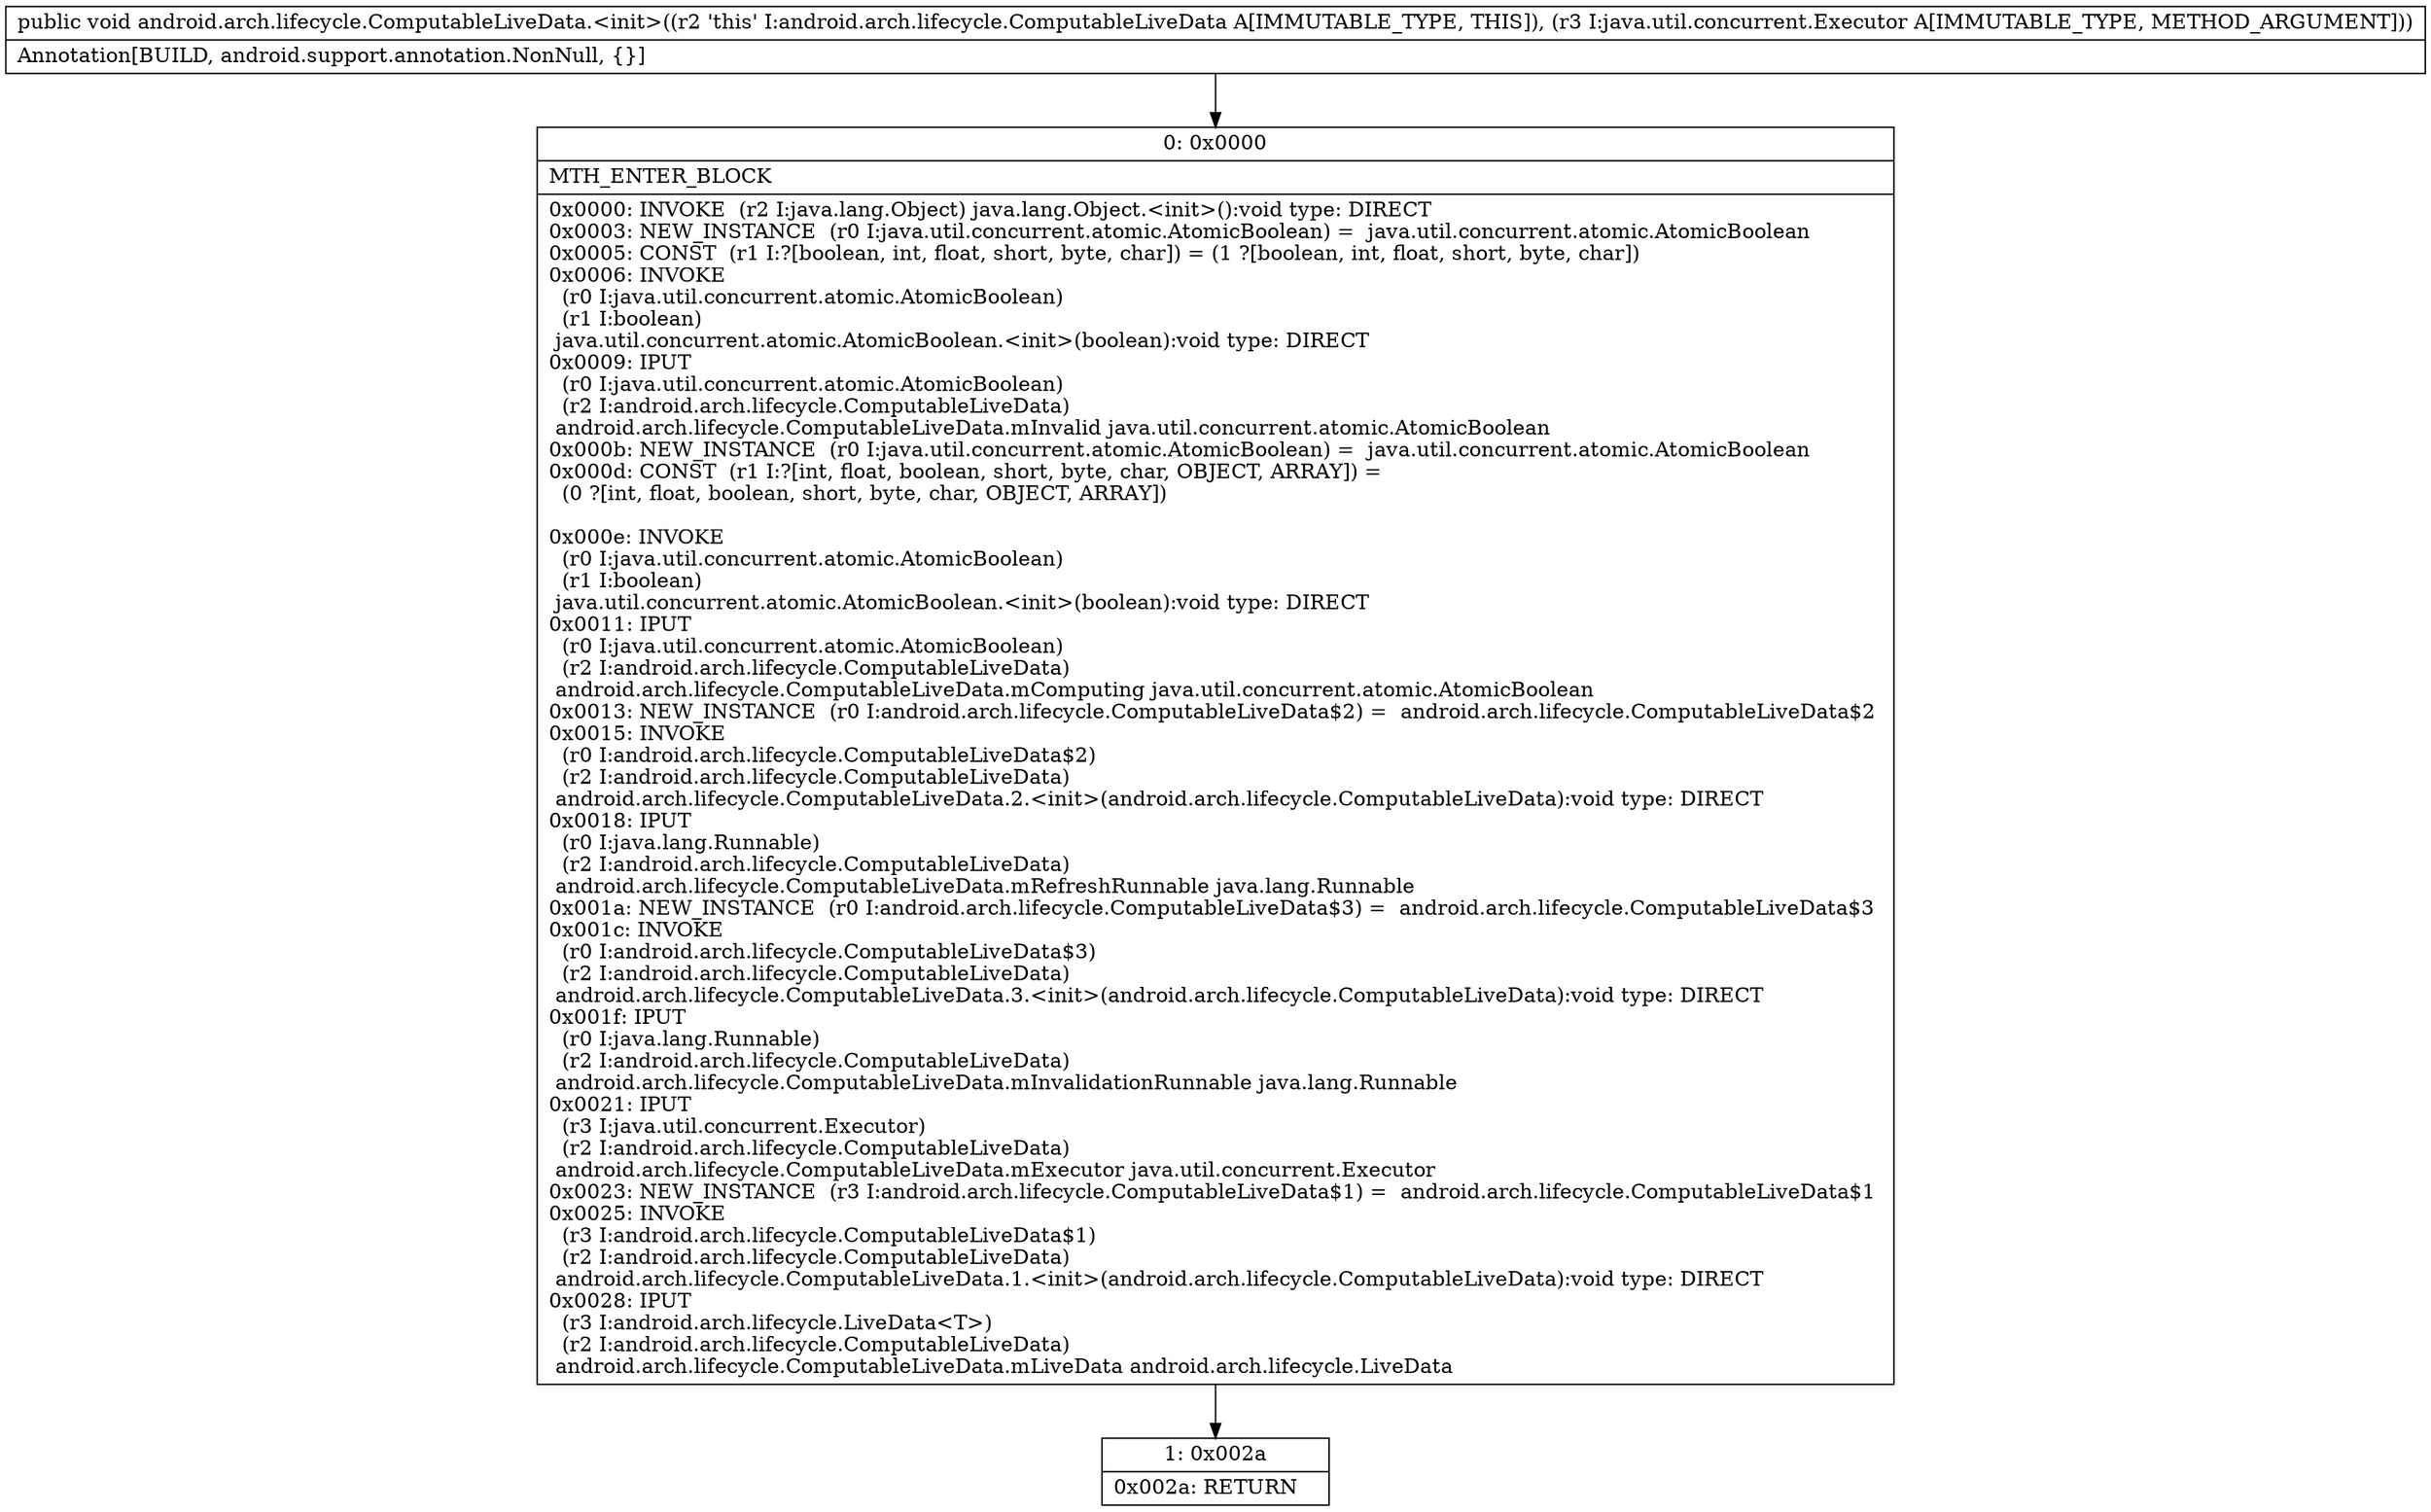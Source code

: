 digraph "CFG forandroid.arch.lifecycle.ComputableLiveData.\<init\>(Ljava\/util\/concurrent\/Executor;)V" {
Node_0 [shape=record,label="{0\:\ 0x0000|MTH_ENTER_BLOCK\l|0x0000: INVOKE  (r2 I:java.lang.Object) java.lang.Object.\<init\>():void type: DIRECT \l0x0003: NEW_INSTANCE  (r0 I:java.util.concurrent.atomic.AtomicBoolean) =  java.util.concurrent.atomic.AtomicBoolean \l0x0005: CONST  (r1 I:?[boolean, int, float, short, byte, char]) = (1 ?[boolean, int, float, short, byte, char]) \l0x0006: INVOKE  \l  (r0 I:java.util.concurrent.atomic.AtomicBoolean)\l  (r1 I:boolean)\l java.util.concurrent.atomic.AtomicBoolean.\<init\>(boolean):void type: DIRECT \l0x0009: IPUT  \l  (r0 I:java.util.concurrent.atomic.AtomicBoolean)\l  (r2 I:android.arch.lifecycle.ComputableLiveData)\l android.arch.lifecycle.ComputableLiveData.mInvalid java.util.concurrent.atomic.AtomicBoolean \l0x000b: NEW_INSTANCE  (r0 I:java.util.concurrent.atomic.AtomicBoolean) =  java.util.concurrent.atomic.AtomicBoolean \l0x000d: CONST  (r1 I:?[int, float, boolean, short, byte, char, OBJECT, ARRAY]) = \l  (0 ?[int, float, boolean, short, byte, char, OBJECT, ARRAY])\l \l0x000e: INVOKE  \l  (r0 I:java.util.concurrent.atomic.AtomicBoolean)\l  (r1 I:boolean)\l java.util.concurrent.atomic.AtomicBoolean.\<init\>(boolean):void type: DIRECT \l0x0011: IPUT  \l  (r0 I:java.util.concurrent.atomic.AtomicBoolean)\l  (r2 I:android.arch.lifecycle.ComputableLiveData)\l android.arch.lifecycle.ComputableLiveData.mComputing java.util.concurrent.atomic.AtomicBoolean \l0x0013: NEW_INSTANCE  (r0 I:android.arch.lifecycle.ComputableLiveData$2) =  android.arch.lifecycle.ComputableLiveData$2 \l0x0015: INVOKE  \l  (r0 I:android.arch.lifecycle.ComputableLiveData$2)\l  (r2 I:android.arch.lifecycle.ComputableLiveData)\l android.arch.lifecycle.ComputableLiveData.2.\<init\>(android.arch.lifecycle.ComputableLiveData):void type: DIRECT \l0x0018: IPUT  \l  (r0 I:java.lang.Runnable)\l  (r2 I:android.arch.lifecycle.ComputableLiveData)\l android.arch.lifecycle.ComputableLiveData.mRefreshRunnable java.lang.Runnable \l0x001a: NEW_INSTANCE  (r0 I:android.arch.lifecycle.ComputableLiveData$3) =  android.arch.lifecycle.ComputableLiveData$3 \l0x001c: INVOKE  \l  (r0 I:android.arch.lifecycle.ComputableLiveData$3)\l  (r2 I:android.arch.lifecycle.ComputableLiveData)\l android.arch.lifecycle.ComputableLiveData.3.\<init\>(android.arch.lifecycle.ComputableLiveData):void type: DIRECT \l0x001f: IPUT  \l  (r0 I:java.lang.Runnable)\l  (r2 I:android.arch.lifecycle.ComputableLiveData)\l android.arch.lifecycle.ComputableLiveData.mInvalidationRunnable java.lang.Runnable \l0x0021: IPUT  \l  (r3 I:java.util.concurrent.Executor)\l  (r2 I:android.arch.lifecycle.ComputableLiveData)\l android.arch.lifecycle.ComputableLiveData.mExecutor java.util.concurrent.Executor \l0x0023: NEW_INSTANCE  (r3 I:android.arch.lifecycle.ComputableLiveData$1) =  android.arch.lifecycle.ComputableLiveData$1 \l0x0025: INVOKE  \l  (r3 I:android.arch.lifecycle.ComputableLiveData$1)\l  (r2 I:android.arch.lifecycle.ComputableLiveData)\l android.arch.lifecycle.ComputableLiveData.1.\<init\>(android.arch.lifecycle.ComputableLiveData):void type: DIRECT \l0x0028: IPUT  \l  (r3 I:android.arch.lifecycle.LiveData\<T\>)\l  (r2 I:android.arch.lifecycle.ComputableLiveData)\l android.arch.lifecycle.ComputableLiveData.mLiveData android.arch.lifecycle.LiveData \l}"];
Node_1 [shape=record,label="{1\:\ 0x002a|0x002a: RETURN   \l}"];
MethodNode[shape=record,label="{public void android.arch.lifecycle.ComputableLiveData.\<init\>((r2 'this' I:android.arch.lifecycle.ComputableLiveData A[IMMUTABLE_TYPE, THIS]), (r3 I:java.util.concurrent.Executor A[IMMUTABLE_TYPE, METHOD_ARGUMENT]))  | Annotation[BUILD, android.support.annotation.NonNull, \{\}]\l}"];
MethodNode -> Node_0;
Node_0 -> Node_1;
}

